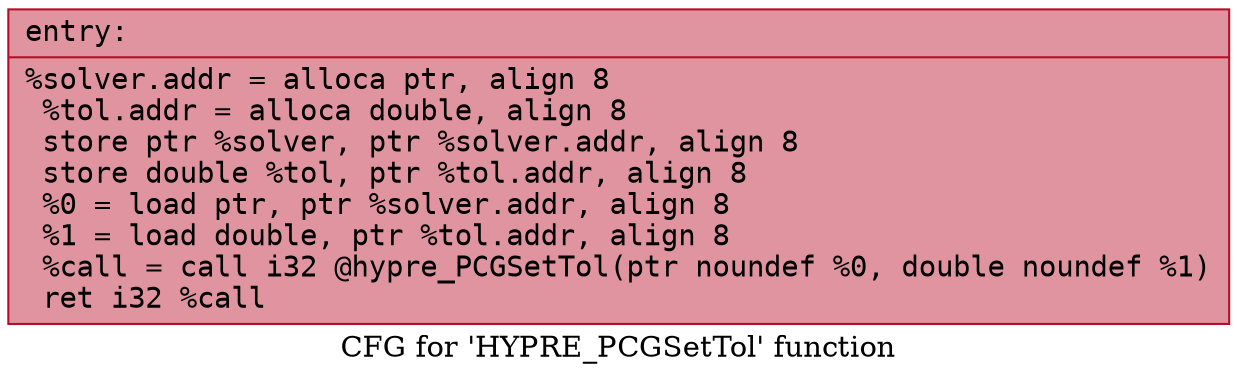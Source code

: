digraph "CFG for 'HYPRE_PCGSetTol' function" {
	label="CFG for 'HYPRE_PCGSetTol' function";

	Node0x556d45bbe410 [shape=record,color="#b70d28ff", style=filled, fillcolor="#b70d2870" fontname="Courier",label="{entry:\l|  %solver.addr = alloca ptr, align 8\l  %tol.addr = alloca double, align 8\l  store ptr %solver, ptr %solver.addr, align 8\l  store double %tol, ptr %tol.addr, align 8\l  %0 = load ptr, ptr %solver.addr, align 8\l  %1 = load double, ptr %tol.addr, align 8\l  %call = call i32 @hypre_PCGSetTol(ptr noundef %0, double noundef %1)\l  ret i32 %call\l}"];
}
